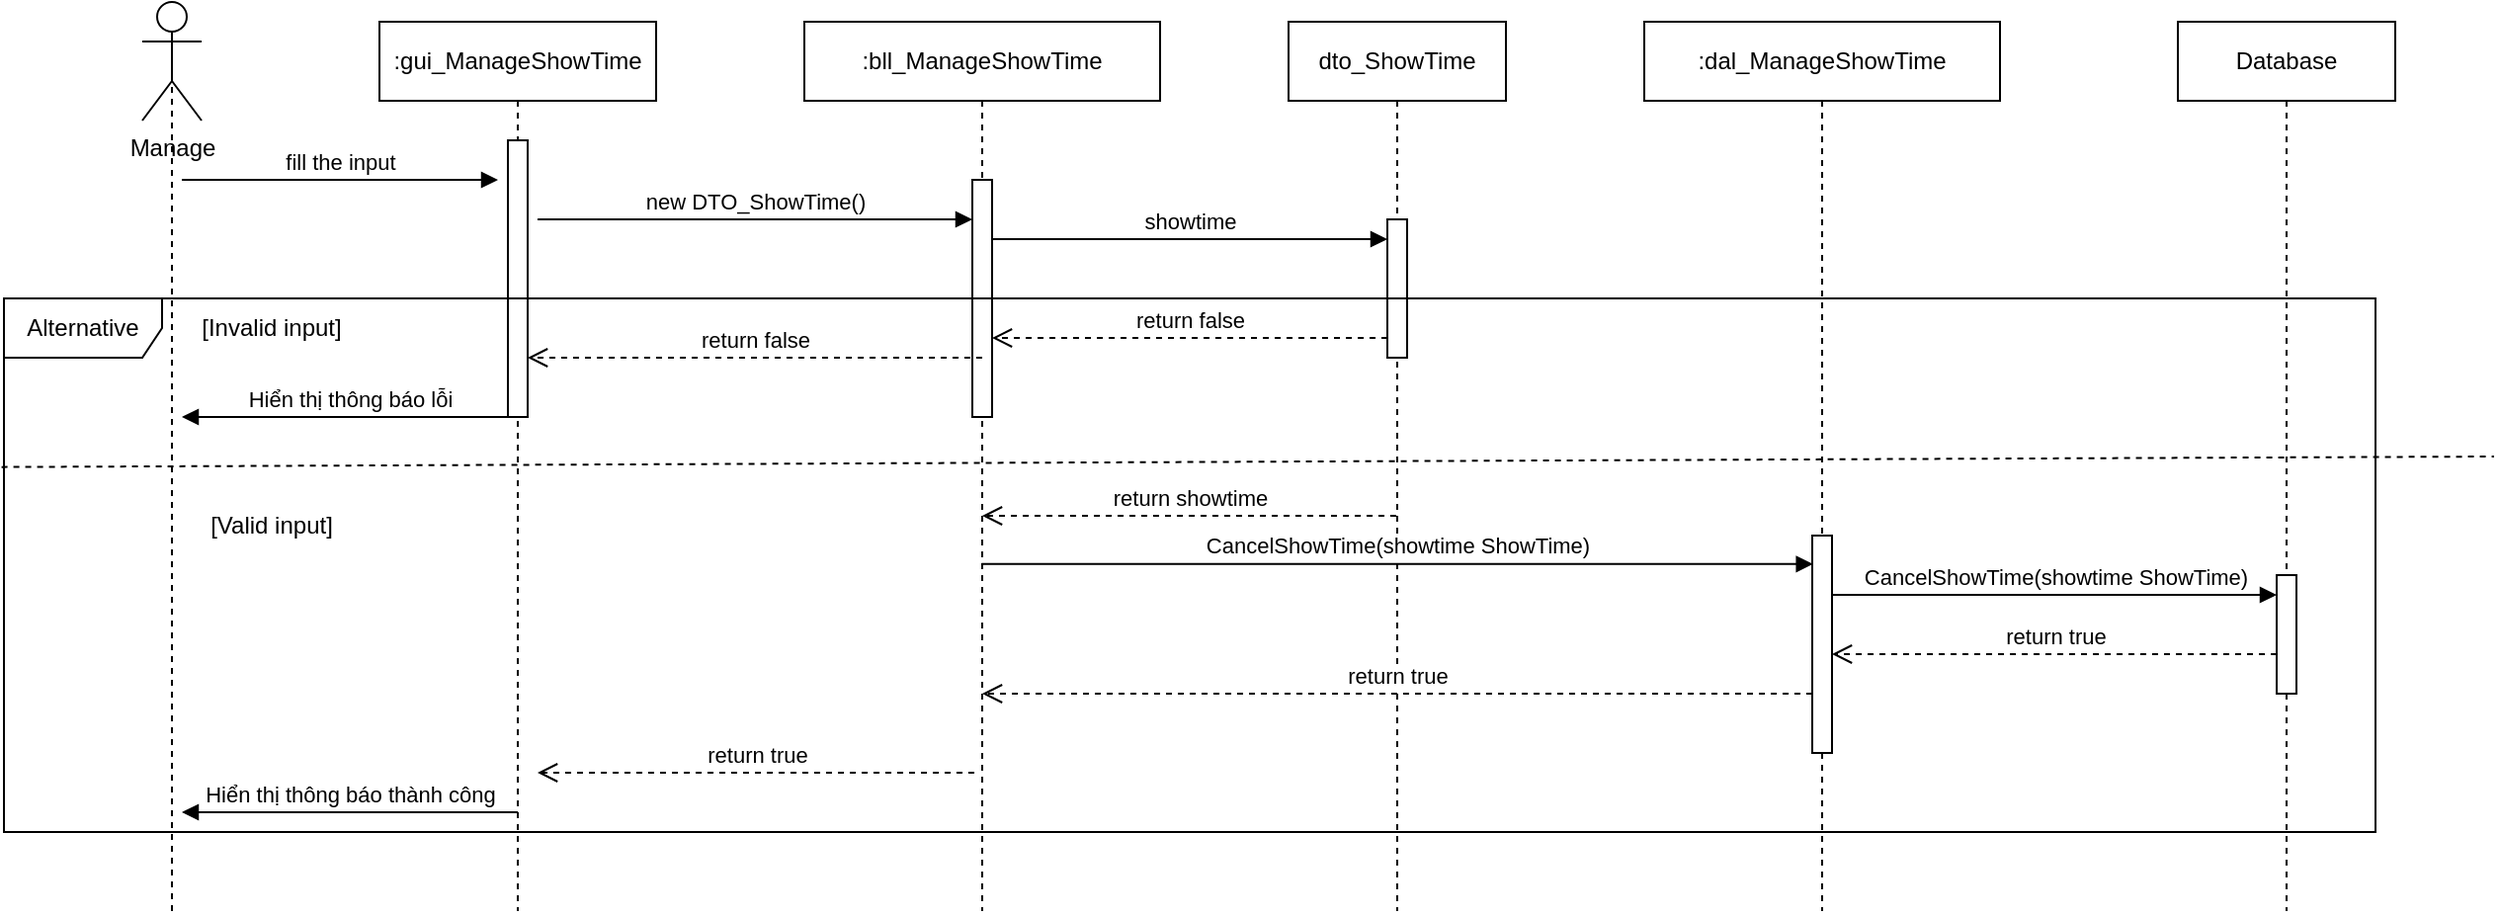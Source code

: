 <mxfile version="26.2.15">
  <diagram name="Trang-1" id="11tw5JJZJfpd9MZOUFCd">
    <mxGraphModel dx="1507" dy="661" grid="1" gridSize="10" guides="1" tooltips="1" connect="1" arrows="1" fold="1" page="1" pageScale="1" pageWidth="827" pageHeight="1169" math="0" shadow="0">
      <root>
        <mxCell id="0" />
        <mxCell id="1" parent="0" />
        <mxCell id="j0GQgxVxFj8mUfej9Bjq-88" value=":gui_ManageShowTime" style="shape=umlLifeline;perimeter=lifelinePerimeter;whiteSpace=wrap;html=1;container=1;dropTarget=0;collapsible=0;recursiveResize=0;outlineConnect=0;portConstraint=eastwest;newEdgeStyle={&quot;curved&quot;:0,&quot;rounded&quot;:0};" vertex="1" parent="1">
          <mxGeometry x="210" y="50" width="140" height="450" as="geometry" />
        </mxCell>
        <mxCell id="j0GQgxVxFj8mUfej9Bjq-89" value="" style="html=1;points=[[0,0,0,0,5],[0,1,0,0,-5],[1,0,0,0,5],[1,1,0,0,-5]];perimeter=orthogonalPerimeter;outlineConnect=0;targetShapes=umlLifeline;portConstraint=eastwest;newEdgeStyle={&quot;curved&quot;:0,&quot;rounded&quot;:0};" vertex="1" parent="j0GQgxVxFj8mUfej9Bjq-88">
          <mxGeometry x="65" y="60" width="10" height="140" as="geometry" />
        </mxCell>
        <mxCell id="j0GQgxVxFj8mUfej9Bjq-90" value=":bll_ManageShowTime" style="shape=umlLifeline;perimeter=lifelinePerimeter;whiteSpace=wrap;html=1;container=1;dropTarget=0;collapsible=0;recursiveResize=0;outlineConnect=0;portConstraint=eastwest;newEdgeStyle={&quot;curved&quot;:0,&quot;rounded&quot;:0};" vertex="1" parent="1">
          <mxGeometry x="425" y="50" width="180" height="450" as="geometry" />
        </mxCell>
        <mxCell id="j0GQgxVxFj8mUfej9Bjq-91" value="" style="html=1;points=[[0,0,0,0,5],[0,1,0,0,-5],[1,0,0,0,5],[1,1,0,0,-5]];perimeter=orthogonalPerimeter;outlineConnect=0;targetShapes=umlLifeline;portConstraint=eastwest;newEdgeStyle={&quot;curved&quot;:0,&quot;rounded&quot;:0};" vertex="1" parent="j0GQgxVxFj8mUfej9Bjq-90">
          <mxGeometry x="85" y="80" width="10" height="120" as="geometry" />
        </mxCell>
        <mxCell id="j0GQgxVxFj8mUfej9Bjq-92" value=":dal_ManageShowTime" style="shape=umlLifeline;perimeter=lifelinePerimeter;whiteSpace=wrap;html=1;container=1;dropTarget=0;collapsible=0;recursiveResize=0;outlineConnect=0;portConstraint=eastwest;newEdgeStyle={&quot;curved&quot;:0,&quot;rounded&quot;:0};" vertex="1" parent="1">
          <mxGeometry x="850" y="50" width="180" height="450" as="geometry" />
        </mxCell>
        <mxCell id="j0GQgxVxFj8mUfej9Bjq-93" value="" style="html=1;points=[[0,0,0,0,5],[0,1,0,0,-5],[1,0,0,0,5],[1,1,0,0,-5]];perimeter=orthogonalPerimeter;outlineConnect=0;targetShapes=umlLifeline;portConstraint=eastwest;newEdgeStyle={&quot;curved&quot;:0,&quot;rounded&quot;:0};" vertex="1" parent="j0GQgxVxFj8mUfej9Bjq-92">
          <mxGeometry x="85" y="260" width="10" height="110" as="geometry" />
        </mxCell>
        <mxCell id="j0GQgxVxFj8mUfej9Bjq-94" value="Database" style="shape=umlLifeline;perimeter=lifelinePerimeter;whiteSpace=wrap;html=1;container=1;dropTarget=0;collapsible=0;recursiveResize=0;outlineConnect=0;portConstraint=eastwest;newEdgeStyle={&quot;curved&quot;:0,&quot;rounded&quot;:0};" vertex="1" parent="1">
          <mxGeometry x="1120" y="50" width="110" height="450" as="geometry" />
        </mxCell>
        <mxCell id="j0GQgxVxFj8mUfej9Bjq-95" value="" style="html=1;points=[[0,0,0,0,5],[0,1,0,0,-5],[1,0,0,0,5],[1,1,0,0,-5]];perimeter=orthogonalPerimeter;outlineConnect=0;targetShapes=umlLifeline;portConstraint=eastwest;newEdgeStyle={&quot;curved&quot;:0,&quot;rounded&quot;:0};" vertex="1" parent="j0GQgxVxFj8mUfej9Bjq-94">
          <mxGeometry x="50" y="280" width="10" height="60" as="geometry" />
        </mxCell>
        <mxCell id="j0GQgxVxFj8mUfej9Bjq-96" value="Manage" style="shape=umlActor;verticalLabelPosition=bottom;verticalAlign=top;html=1;" vertex="1" parent="1">
          <mxGeometry x="90" y="40" width="30" height="60" as="geometry" />
        </mxCell>
        <mxCell id="j0GQgxVxFj8mUfej9Bjq-97" value="fill the input" style="html=1;verticalAlign=bottom;endArrow=block;curved=0;rounded=0;" edge="1" parent="1">
          <mxGeometry width="80" relative="1" as="geometry">
            <mxPoint x="110" y="130" as="sourcePoint" />
            <mxPoint x="270" y="130" as="targetPoint" />
          </mxGeometry>
        </mxCell>
        <mxCell id="j0GQgxVxFj8mUfej9Bjq-98" value="new DTO_ShowTime()" style="html=1;verticalAlign=bottom;endArrow=block;curved=0;rounded=0;" edge="1" parent="1" target="j0GQgxVxFj8mUfej9Bjq-91">
          <mxGeometry width="80" relative="1" as="geometry">
            <mxPoint x="290" y="150" as="sourcePoint" />
            <mxPoint x="450" y="150" as="targetPoint" />
            <Array as="points">
              <mxPoint x="450" y="150" />
            </Array>
          </mxGeometry>
        </mxCell>
        <mxCell id="j0GQgxVxFj8mUfej9Bjq-99" value="dto_ShowTime" style="shape=umlLifeline;perimeter=lifelinePerimeter;whiteSpace=wrap;html=1;container=1;dropTarget=0;collapsible=0;recursiveResize=0;outlineConnect=0;portConstraint=eastwest;newEdgeStyle={&quot;curved&quot;:0,&quot;rounded&quot;:0};" vertex="1" parent="1">
          <mxGeometry x="670" y="50" width="110" height="450" as="geometry" />
        </mxCell>
        <mxCell id="j0GQgxVxFj8mUfej9Bjq-100" value="" style="html=1;points=[[0,0,0,0,5],[0,1,0,0,-5],[1,0,0,0,5],[1,1,0,0,-5]];perimeter=orthogonalPerimeter;outlineConnect=0;targetShapes=umlLifeline;portConstraint=eastwest;newEdgeStyle={&quot;curved&quot;:0,&quot;rounded&quot;:0};" vertex="1" parent="j0GQgxVxFj8mUfej9Bjq-99">
          <mxGeometry x="50" y="100" width="10" height="70" as="geometry" />
        </mxCell>
        <mxCell id="j0GQgxVxFj8mUfej9Bjq-105" value="Alternative" style="shape=umlFrame;whiteSpace=wrap;html=1;pointerEvents=0;width=80;height=30;" vertex="1" parent="1">
          <mxGeometry x="20" y="190" width="1200" height="270" as="geometry" />
        </mxCell>
        <mxCell id="j0GQgxVxFj8mUfej9Bjq-106" value="[Invalid input]" style="text;html=1;align=center;verticalAlign=middle;resizable=0;points=[];autosize=1;strokeColor=none;fillColor=none;" vertex="1" parent="1">
          <mxGeometry x="110" y="190" width="90" height="30" as="geometry" />
        </mxCell>
        <mxCell id="j0GQgxVxFj8mUfej9Bjq-107" value="[Valid input]" style="text;html=1;align=center;verticalAlign=middle;resizable=0;points=[];autosize=1;strokeColor=none;fillColor=none;" vertex="1" parent="1">
          <mxGeometry x="110" y="290" width="90" height="30" as="geometry" />
        </mxCell>
        <mxCell id="j0GQgxVxFj8mUfej9Bjq-109" value="return false" style="html=1;verticalAlign=bottom;endArrow=open;dashed=1;endSize=8;curved=0;rounded=0;" edge="1" parent="1" target="j0GQgxVxFj8mUfej9Bjq-91" source="j0GQgxVxFj8mUfej9Bjq-100">
          <mxGeometry relative="1" as="geometry">
            <mxPoint x="960" y="310" as="sourcePoint" />
            <mxPoint x="530" y="310" as="targetPoint" />
            <Array as="points">
              <mxPoint x="660" y="210" />
            </Array>
          </mxGeometry>
        </mxCell>
        <mxCell id="j0GQgxVxFj8mUfej9Bjq-110" value="return false" style="html=1;verticalAlign=bottom;endArrow=open;dashed=1;endSize=8;curved=0;rounded=0;" edge="1" parent="1" target="j0GQgxVxFj8mUfej9Bjq-89">
          <mxGeometry relative="1" as="geometry">
            <mxPoint x="515" y="220" as="sourcePoint" />
            <mxPoint x="290" y="220" as="targetPoint" />
          </mxGeometry>
        </mxCell>
        <mxCell id="j0GQgxVxFj8mUfej9Bjq-111" value="" style="endArrow=none;dashed=1;html=1;rounded=0;exitX=-0.001;exitY=0.316;exitDx=0;exitDy=0;exitPerimeter=0;" edge="1" parent="1" source="j0GQgxVxFj8mUfej9Bjq-105">
          <mxGeometry width="50" height="50" relative="1" as="geometry">
            <mxPoint x="30" y="284.03" as="sourcePoint" />
            <mxPoint x="1280" y="270" as="targetPoint" />
          </mxGeometry>
        </mxCell>
        <mxCell id="j0GQgxVxFj8mUfej9Bjq-112" value="return true" style="html=1;verticalAlign=bottom;endArrow=open;dashed=1;endSize=8;curved=0;rounded=0;" edge="1" parent="1" source="j0GQgxVxFj8mUfej9Bjq-95" target="j0GQgxVxFj8mUfej9Bjq-93">
          <mxGeometry relative="1" as="geometry">
            <mxPoint x="1131" y="390" as="sourcePoint" />
            <mxPoint x="920" y="390" as="targetPoint" />
            <Array as="points">
              <mxPoint x="1090" y="370" />
            </Array>
          </mxGeometry>
        </mxCell>
        <mxCell id="j0GQgxVxFj8mUfej9Bjq-113" value="return true" style="html=1;verticalAlign=bottom;endArrow=open;dashed=1;endSize=8;curved=0;rounded=0;" edge="1" parent="1" source="j0GQgxVxFj8mUfej9Bjq-93" target="j0GQgxVxFj8mUfej9Bjq-90">
          <mxGeometry relative="1" as="geometry">
            <mxPoint x="935" y="390" as="sourcePoint" />
            <mxPoint x="520" y="390" as="targetPoint" />
            <Array as="points">
              <mxPoint x="810" y="390" />
            </Array>
          </mxGeometry>
        </mxCell>
        <mxCell id="j0GQgxVxFj8mUfej9Bjq-114" value="return true" style="html=1;verticalAlign=bottom;endArrow=open;dashed=1;endSize=8;curved=0;rounded=0;" edge="1" parent="1">
          <mxGeometry relative="1" as="geometry">
            <mxPoint x="511" y="430" as="sourcePoint" />
            <mxPoint x="290" y="430" as="targetPoint" />
          </mxGeometry>
        </mxCell>
        <mxCell id="j0GQgxVxFj8mUfej9Bjq-117" value="showtime" style="html=1;verticalAlign=bottom;endArrow=block;curved=0;rounded=0;" edge="1" parent="1" source="j0GQgxVxFj8mUfej9Bjq-91" target="j0GQgxVxFj8mUfej9Bjq-100">
          <mxGeometry width="80" relative="1" as="geometry">
            <mxPoint x="300" y="160" as="sourcePoint" />
            <mxPoint x="520" y="160" as="targetPoint" />
            <Array as="points">
              <mxPoint x="610" y="160" />
            </Array>
          </mxGeometry>
        </mxCell>
        <mxCell id="j0GQgxVxFj8mUfej9Bjq-119" value="" style="endArrow=none;dashed=1;html=1;rounded=0;entryX=0.5;entryY=0.5;entryDx=0;entryDy=0;entryPerimeter=0;" edge="1" parent="1" target="j0GQgxVxFj8mUfej9Bjq-96">
          <mxGeometry width="50" height="50" relative="1" as="geometry">
            <mxPoint x="105" y="500" as="sourcePoint" />
            <mxPoint x="730" y="80" as="targetPoint" />
          </mxGeometry>
        </mxCell>
        <mxCell id="j0GQgxVxFj8mUfej9Bjq-126" value="Hiển thị thông báo lỗi" style="html=1;verticalAlign=bottom;endArrow=block;curved=0;rounded=0;" edge="1" parent="1">
          <mxGeometry width="80" relative="1" as="geometry">
            <mxPoint x="280" y="250" as="sourcePoint" />
            <mxPoint x="110" y="250" as="targetPoint" />
          </mxGeometry>
        </mxCell>
        <mxCell id="j0GQgxVxFj8mUfej9Bjq-127" value="return showtime" style="html=1;verticalAlign=bottom;endArrow=open;dashed=1;endSize=8;curved=0;rounded=0;" edge="1" parent="1" source="j0GQgxVxFj8mUfej9Bjq-99" target="j0GQgxVxFj8mUfej9Bjq-90">
          <mxGeometry relative="1" as="geometry">
            <mxPoint x="730" y="300" as="sourcePoint" />
            <mxPoint x="530" y="300" as="targetPoint" />
            <Array as="points">
              <mxPoint x="670" y="300" />
            </Array>
          </mxGeometry>
        </mxCell>
        <mxCell id="j0GQgxVxFj8mUfej9Bjq-128" value="CancelShowTime(showtime ShowTime)" style="html=1;verticalAlign=bottom;endArrow=block;curved=0;rounded=0;" edge="1" parent="1">
          <mxGeometry x="0.001" width="80" relative="1" as="geometry">
            <mxPoint x="514.664" y="324.41" as="sourcePoint" />
            <mxPoint x="935.34" y="324.41" as="targetPoint" />
            <Array as="points">
              <mxPoint x="800.34" y="324.41" />
            </Array>
            <mxPoint as="offset" />
          </mxGeometry>
        </mxCell>
        <mxCell id="j0GQgxVxFj8mUfej9Bjq-129" value="CancelShowTime(showtime ShowTime)" style="html=1;verticalAlign=bottom;endArrow=block;curved=0;rounded=0;" edge="1" parent="1">
          <mxGeometry width="80" relative="1" as="geometry">
            <mxPoint x="945" y="340.0" as="sourcePoint" />
            <mxPoint x="1170" y="340.0" as="targetPoint" />
            <Array as="points">
              <mxPoint x="965.68" y="340" />
            </Array>
          </mxGeometry>
        </mxCell>
        <mxCell id="j0GQgxVxFj8mUfej9Bjq-130" value="Hiển thị thông báo thành công" style="html=1;verticalAlign=bottom;endArrow=block;curved=0;rounded=0;" edge="1" parent="1">
          <mxGeometry width="80" relative="1" as="geometry">
            <mxPoint x="280" y="450" as="sourcePoint" />
            <mxPoint x="110" y="450" as="targetPoint" />
          </mxGeometry>
        </mxCell>
      </root>
    </mxGraphModel>
  </diagram>
</mxfile>
